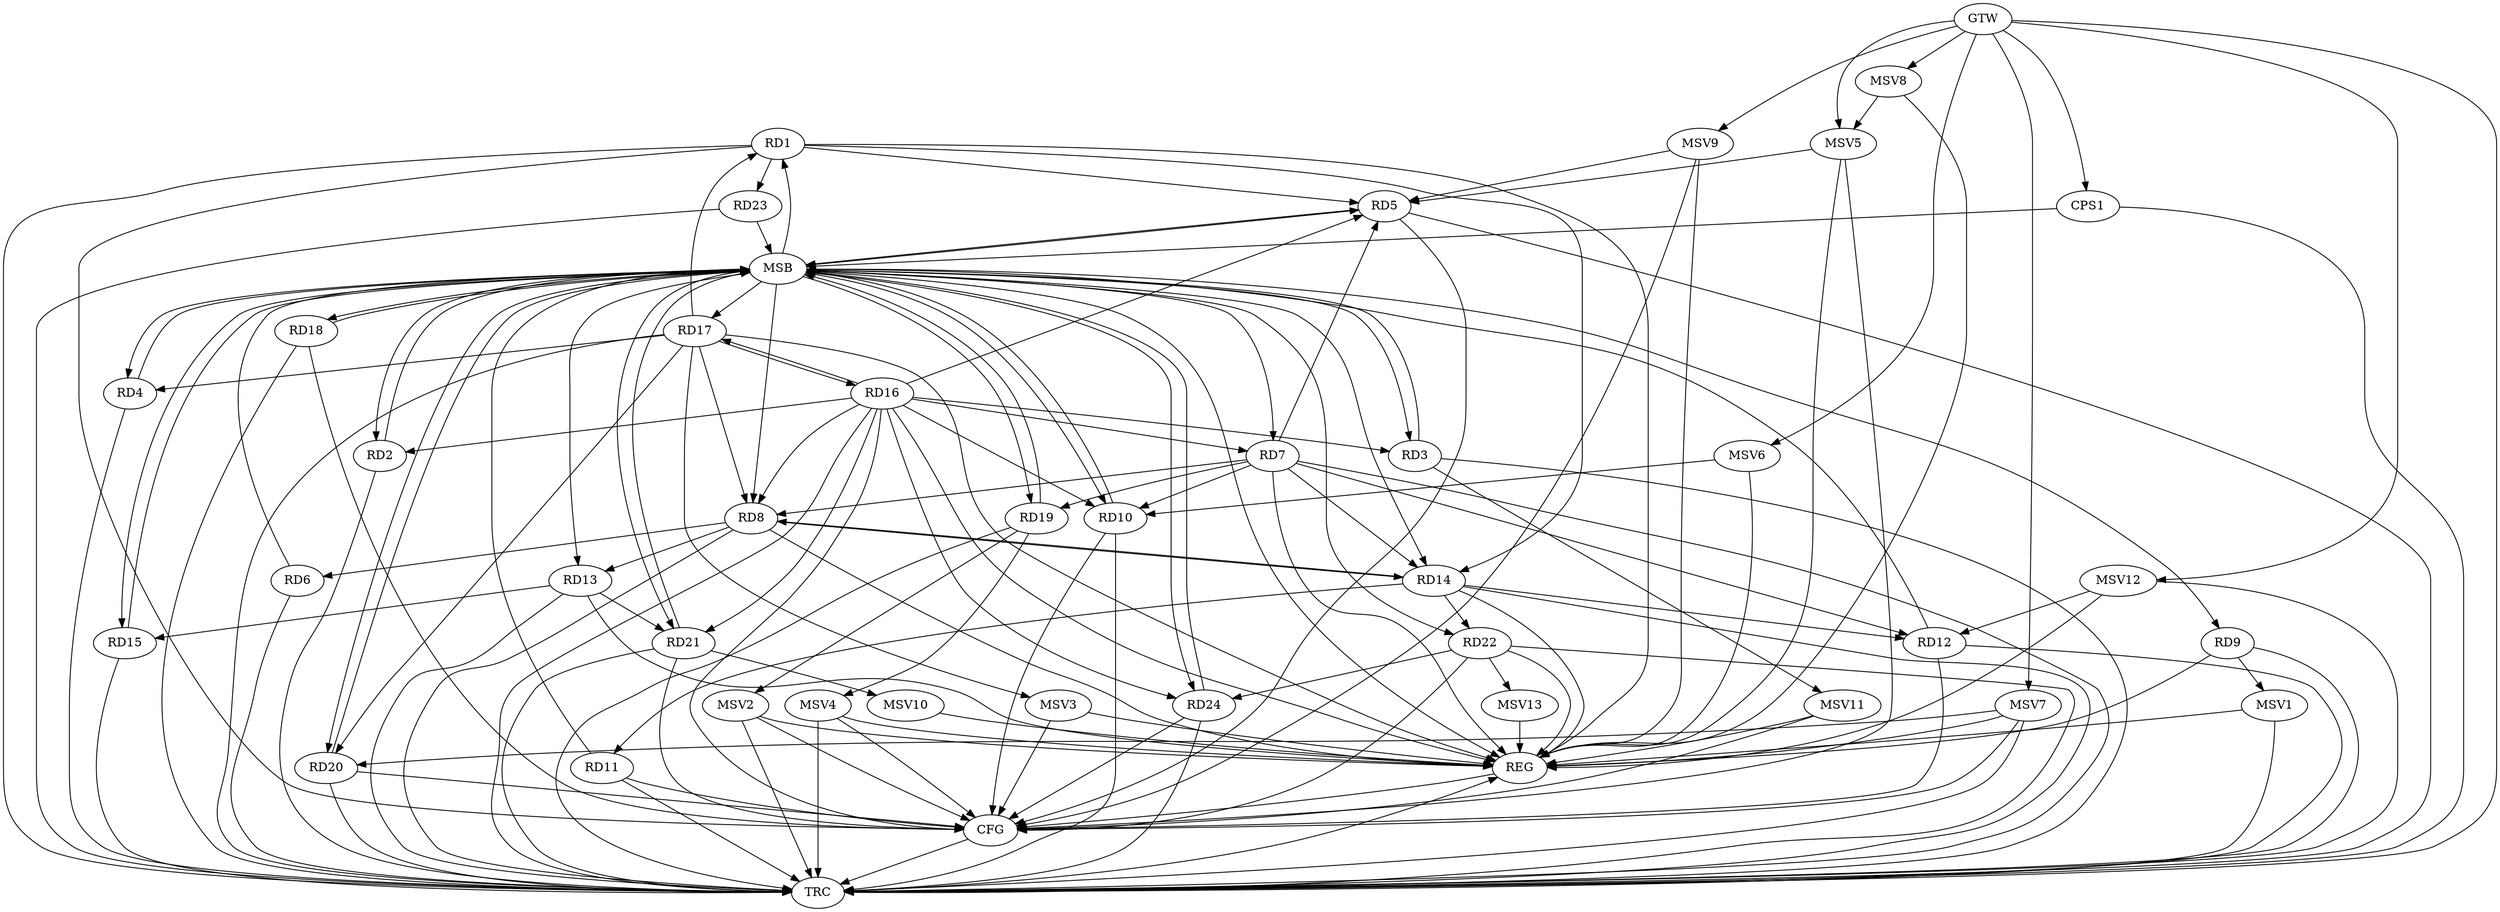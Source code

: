 strict digraph G {
  RD1 [ label="RD1" ];
  RD2 [ label="RD2" ];
  RD3 [ label="RD3" ];
  RD4 [ label="RD4" ];
  RD5 [ label="RD5" ];
  RD6 [ label="RD6" ];
  RD7 [ label="RD7" ];
  RD8 [ label="RD8" ];
  RD9 [ label="RD9" ];
  RD10 [ label="RD10" ];
  RD11 [ label="RD11" ];
  RD12 [ label="RD12" ];
  RD13 [ label="RD13" ];
  RD14 [ label="RD14" ];
  RD15 [ label="RD15" ];
  RD16 [ label="RD16" ];
  RD17 [ label="RD17" ];
  RD18 [ label="RD18" ];
  RD19 [ label="RD19" ];
  RD20 [ label="RD20" ];
  RD21 [ label="RD21" ];
  RD22 [ label="RD22" ];
  RD23 [ label="RD23" ];
  RD24 [ label="RD24" ];
  CPS1 [ label="CPS1" ];
  GTW [ label="GTW" ];
  REG [ label="REG" ];
  MSB [ label="MSB" ];
  CFG [ label="CFG" ];
  TRC [ label="TRC" ];
  MSV1 [ label="MSV1" ];
  MSV2 [ label="MSV2" ];
  MSV3 [ label="MSV3" ];
  MSV4 [ label="MSV4" ];
  MSV5 [ label="MSV5" ];
  MSV6 [ label="MSV6" ];
  MSV7 [ label="MSV7" ];
  MSV8 [ label="MSV8" ];
  MSV9 [ label="MSV9" ];
  MSV10 [ label="MSV10" ];
  MSV11 [ label="MSV11" ];
  MSV12 [ label="MSV12" ];
  MSV13 [ label="MSV13" ];
  RD1 -> RD5;
  RD1 -> RD14;
  RD17 -> RD1;
  RD1 -> RD23;
  RD16 -> RD3;
  RD17 -> RD4;
  RD7 -> RD5;
  RD16 -> RD5;
  RD8 -> RD6;
  RD7 -> RD8;
  RD7 -> RD10;
  RD7 -> RD12;
  RD7 -> RD14;
  RD16 -> RD7;
  RD7 -> RD19;
  RD8 -> RD13;
  RD8 -> RD14;
  RD14 -> RD8;
  RD16 -> RD8;
  RD17 -> RD8;
  RD16 -> RD10;
  RD14 -> RD11;
  RD14 -> RD12;
  RD13 -> RD15;
  RD13 -> RD21;
  RD14 -> RD22;
  RD16 -> RD17;
  RD17 -> RD16;
  RD16 -> RD21;
  RD16 -> RD24;
  RD17 -> RD20;
  RD22 -> RD24;
  GTW -> CPS1;
  RD1 -> REG;
  RD7 -> REG;
  RD8 -> REG;
  RD9 -> REG;
  RD13 -> REG;
  RD14 -> REG;
  RD16 -> REG;
  RD17 -> REG;
  RD22 -> REG;
  RD2 -> MSB;
  MSB -> RD3;
  MSB -> RD19;
  MSB -> REG;
  RD3 -> MSB;
  MSB -> RD9;
  MSB -> RD18;
  RD4 -> MSB;
  MSB -> RD2;
  MSB -> RD7;
  MSB -> RD20;
  MSB -> RD21;
  RD5 -> MSB;
  MSB -> RD8;
  MSB -> RD24;
  RD6 -> MSB;
  MSB -> RD5;
  MSB -> RD15;
  MSB -> RD22;
  RD10 -> MSB;
  MSB -> RD4;
  RD11 -> MSB;
  RD12 -> MSB;
  MSB -> RD10;
  RD15 -> MSB;
  MSB -> RD1;
  MSB -> RD13;
  RD18 -> MSB;
  RD19 -> MSB;
  RD20 -> MSB;
  RD21 -> MSB;
  MSB -> RD17;
  RD23 -> MSB;
  MSB -> RD14;
  RD24 -> MSB;
  CPS1 -> MSB;
  RD20 -> CFG;
  RD24 -> CFG;
  RD18 -> CFG;
  RD5 -> CFG;
  RD11 -> CFG;
  RD1 -> CFG;
  RD12 -> CFG;
  RD10 -> CFG;
  RD16 -> CFG;
  RD21 -> CFG;
  RD22 -> CFG;
  REG -> CFG;
  RD1 -> TRC;
  RD2 -> TRC;
  RD3 -> TRC;
  RD4 -> TRC;
  RD5 -> TRC;
  RD6 -> TRC;
  RD7 -> TRC;
  RD8 -> TRC;
  RD9 -> TRC;
  RD10 -> TRC;
  RD11 -> TRC;
  RD12 -> TRC;
  RD13 -> TRC;
  RD14 -> TRC;
  RD15 -> TRC;
  RD16 -> TRC;
  RD17 -> TRC;
  RD18 -> TRC;
  RD19 -> TRC;
  RD20 -> TRC;
  RD21 -> TRC;
  RD22 -> TRC;
  RD23 -> TRC;
  RD24 -> TRC;
  CPS1 -> TRC;
  GTW -> TRC;
  CFG -> TRC;
  TRC -> REG;
  RD16 -> RD2;
  RD9 -> MSV1;
  MSV1 -> REG;
  MSV1 -> TRC;
  RD19 -> MSV2;
  MSV2 -> REG;
  MSV2 -> TRC;
  MSV2 -> CFG;
  RD17 -> MSV3;
  MSV3 -> REG;
  MSV3 -> CFG;
  RD19 -> MSV4;
  MSV4 -> REG;
  MSV4 -> TRC;
  MSV4 -> CFG;
  MSV5 -> RD5;
  GTW -> MSV5;
  MSV5 -> REG;
  MSV5 -> CFG;
  MSV6 -> RD10;
  GTW -> MSV6;
  MSV6 -> REG;
  MSV7 -> RD20;
  GTW -> MSV7;
  MSV7 -> REG;
  MSV7 -> TRC;
  MSV7 -> CFG;
  MSV8 -> MSV5;
  GTW -> MSV8;
  MSV8 -> REG;
  MSV9 -> RD5;
  GTW -> MSV9;
  MSV9 -> REG;
  MSV9 -> CFG;
  RD21 -> MSV10;
  MSV10 -> REG;
  RD3 -> MSV11;
  MSV11 -> REG;
  MSV11 -> CFG;
  MSV12 -> RD12;
  GTW -> MSV12;
  MSV12 -> REG;
  MSV12 -> TRC;
  RD22 -> MSV13;
  MSV13 -> REG;
}
